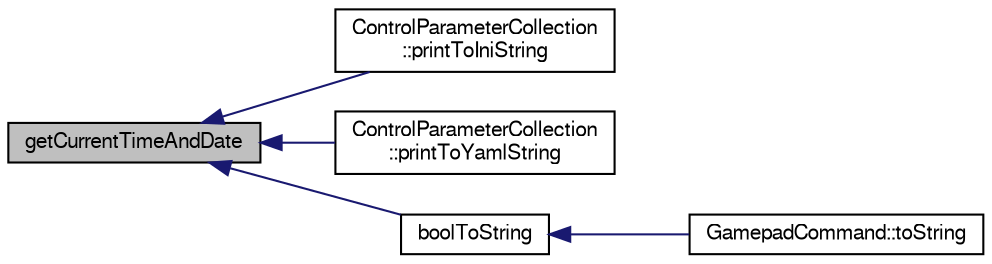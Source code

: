 digraph "getCurrentTimeAndDate"
{
  edge [fontname="FreeSans",fontsize="10",labelfontname="FreeSans",labelfontsize="10"];
  node [fontname="FreeSans",fontsize="10",shape=record];
  rankdir="LR";
  Node1 [label="getCurrentTimeAndDate",height=0.2,width=0.4,color="black", fillcolor="grey75", style="filled", fontcolor="black"];
  Node1 -> Node2 [dir="back",color="midnightblue",fontsize="10",style="solid",fontname="FreeSans"];
  Node2 [label="ControlParameterCollection\l::printToIniString",height=0.2,width=0.4,color="black", fillcolor="white", style="filled",URL="$dd/da1/class_control_parameter_collection.html#a4963e47c6184ba7433b2affcd5d53b01",tooltip="print all control parameters in the INI file format "];
  Node1 -> Node3 [dir="back",color="midnightblue",fontsize="10",style="solid",fontname="FreeSans"];
  Node3 [label="ControlParameterCollection\l::printToYamlString",height=0.2,width=0.4,color="black", fillcolor="white", style="filled",URL="$dd/da1/class_control_parameter_collection.html#ae14191de72494a2274fb56b9047fcab6"];
  Node1 -> Node4 [dir="back",color="midnightblue",fontsize="10",style="solid",fontname="FreeSans"];
  Node4 [label="boolToString",height=0.2,width=0.4,color="black", fillcolor="white", style="filled",URL="$de/df0/utilities_8h.html#ae9a56a1d607c196f5e27de8125583c6a"];
  Node4 -> Node5 [dir="back",color="midnightblue",fontsize="10",style="solid",fontname="FreeSans"];
  Node5 [label="GamepadCommand::toString",height=0.2,width=0.4,color="black", fillcolor="white", style="filled",URL="$d4/d51/struct_gamepad_command.html#a91c3bcc66670f8a11a722a692798ea05"];
}
